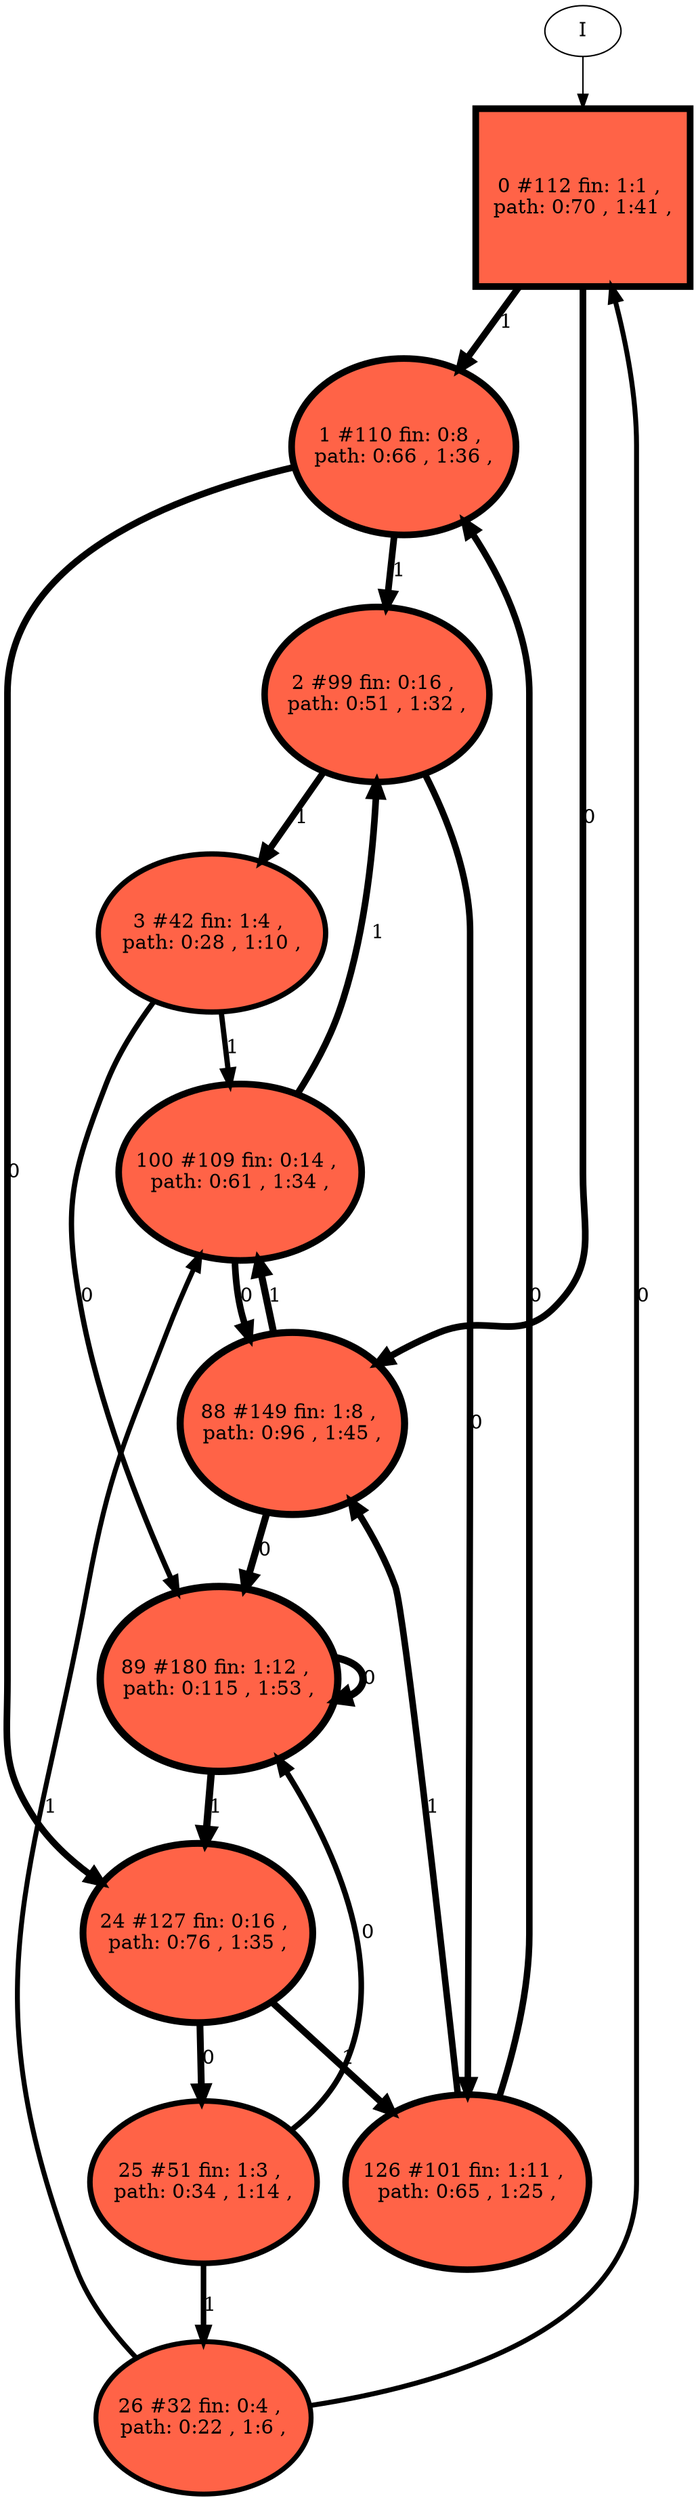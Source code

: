 // produced with flexfringe // 
digraph DFA {
	0 [label="root" shape=box];
		I -> 0;
	0 [ label="0 #112 fin: 1:1 , 
 path: 0:70 , 1:41 , " , style=filled, fillcolor="tomato", width=1.74526, height=1.74526, penwidth=4.72739];
		0 -> 1 [label="1 " , penwidth=4.72739 ];
		0 -> 88 [label="0 " , penwidth=4.72739 ];
	1 [ label="1 #110 fin: 0:8 , 
 path: 0:66 , 1:36 , " , style=filled, fillcolor="tomato", width=1.74214, height=1.74214, penwidth=4.70953];
		1 -> 2 [label="1 " , penwidth=4.70953 ];
		1 -> 24 [label="0 " , penwidth=4.70953 ];
	88 [ label="88 #149 fin: 1:8 , 
 path: 0:96 , 1:45 , " , style=filled, fillcolor="tomato", width=1.79353, height=1.79353, penwidth=5.01064];
		88 -> 100 [label="1 " , penwidth=5.01064 ];
		88 -> 89 [label="0 " , penwidth=5.01064 ];
	2 [ label="2 #99 fin: 0:16 , 
 path: 0:51 , 1:32 , " , style=filled, fillcolor="tomato", width=1.72369, height=1.72369, penwidth=4.60517];
		2 -> 3 [label="1 " , penwidth=4.60517 ];
		2 -> 126 [label="0 " , penwidth=4.60517 ];
	24 [ label="24 #127 fin: 0:16 , 
 path: 0:76 , 1:35 , " , style=filled, fillcolor="tomato", width=1.76679, height=1.76679, penwidth=4.85203];
		24 -> 126 [label="1 " , penwidth=4.85203 ];
		24 -> 25 [label="0 " , penwidth=4.85203 ];
	100 [ label="100 #109 fin: 0:14 , 
 path: 0:61 , 1:34 , " , style=filled, fillcolor="tomato", width=1.74055, height=1.74055, penwidth=4.70048];
		100 -> 2 [label="1 " , penwidth=4.70048 ];
		100 -> 88 [label="0 " , penwidth=4.70048 ];
	89 [ label="89 #180 fin: 1:12 , 
 path: 0:115 , 1:53 , " , style=filled, fillcolor="tomato", width=1.82431, height=1.82431, penwidth=5.1985];
		89 -> 24 [label="1 " , penwidth=5.1985 ];
		89 -> 89 [label="0 " , penwidth=5.1985 ];
	3 [ label="3 #42 fin: 1:4 , 
 path: 0:28 , 1:10 , " , style=filled, fillcolor="tomato", width=1.5605, height=1.5605, penwidth=3.7612];
		3 -> 100 [label="1 " , penwidth=3.7612 ];
		3 -> 89 [label="0 " , penwidth=3.7612 ];
	126 [ label="126 #101 fin: 1:11 , 
 path: 0:65 , 1:25 , " , style=filled, fillcolor="tomato", width=1.72722, height=1.72722, penwidth=4.62497];
		126 -> 88 [label="1 " , penwidth=4.62497 ];
		126 -> 1 [label="0 " , penwidth=4.62497 ];
	25 [ label="25 #51 fin: 1:3 , 
 path: 0:34 , 1:14 , " , style=filled, fillcolor="tomato", width=1.59964, height=1.59964, penwidth=3.95124];
		25 -> 26 [label="1 " , penwidth=3.95124 ];
		25 -> 89 [label="0 " , penwidth=3.95124 ];
	26 [ label="26 #32 fin: 0:4 , 
 path: 0:22 , 1:6 , " , style=filled, fillcolor="tomato", width=1.5033, height=1.5033, penwidth=3.49651];
		26 -> 100 [label="1 " , penwidth=3.49651 ];
		26 -> 0 [label="0 " , penwidth=3.49651 ];
}
